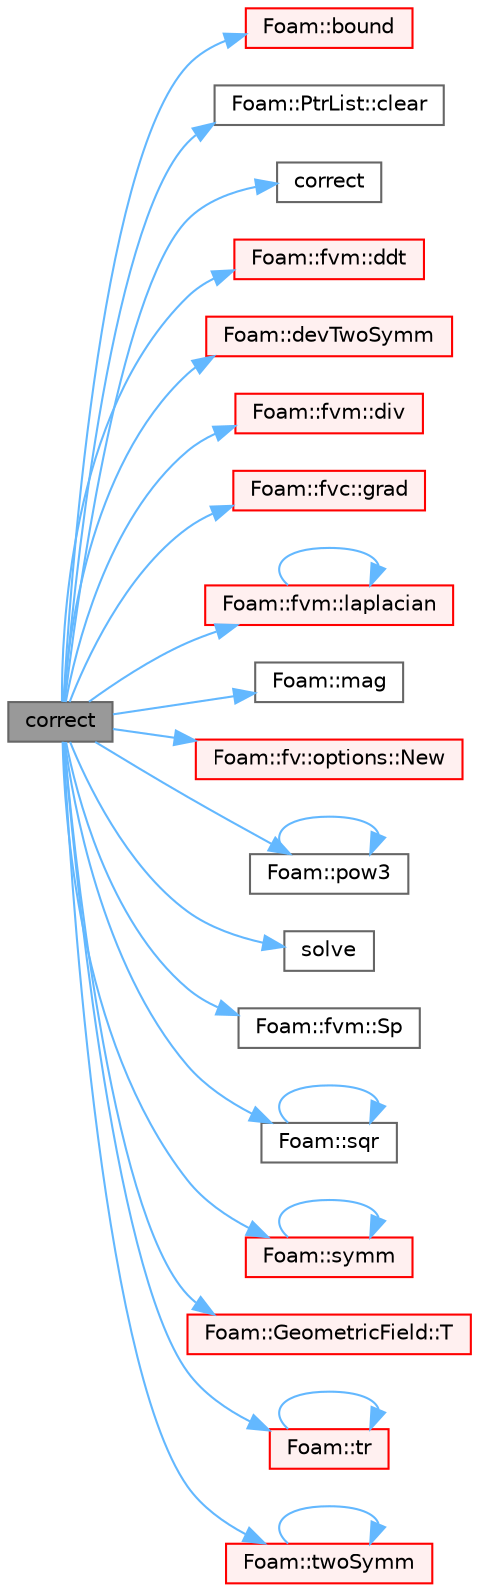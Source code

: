 digraph "correct"
{
 // LATEX_PDF_SIZE
  bgcolor="transparent";
  edge [fontname=Helvetica,fontsize=10,labelfontname=Helvetica,labelfontsize=10];
  node [fontname=Helvetica,fontsize=10,shape=box,height=0.2,width=0.4];
  rankdir="LR";
  Node1 [id="Node000001",label="correct",height=0.2,width=0.4,color="gray40", fillcolor="grey60", style="filled", fontcolor="black",tooltip=" "];
  Node1 -> Node2 [id="edge1_Node000001_Node000002",color="steelblue1",style="solid",tooltip=" "];
  Node2 [id="Node000002",label="Foam::bound",height=0.2,width=0.4,color="red", fillcolor="#FFF0F0", style="filled",URL="$namespaceFoam.html#a334b2a2d0ce7997d360f7a018174a077",tooltip=" "];
  Node1 -> Node29 [id="edge2_Node000001_Node000029",color="steelblue1",style="solid",tooltip=" "];
  Node29 [id="Node000029",label="Foam::PtrList::clear",height=0.2,width=0.4,color="grey40", fillcolor="white", style="filled",URL="$classFoam_1_1PtrList.html#ac8bb3912a3ce86b15842e79d0b421204",tooltip=" "];
  Node1 -> Node30 [id="edge3_Node000001_Node000030",color="steelblue1",style="solid",tooltip=" "];
  Node30 [id="Node000030",label="correct",height=0.2,width=0.4,color="grey40", fillcolor="white", style="filled",URL="$combustion_2chemFoam_2hEqn_8H.html#a8f2ec7df0ad2ec79360a5d964f55de87",tooltip=" "];
  Node1 -> Node31 [id="edge4_Node000001_Node000031",color="steelblue1",style="solid",tooltip=" "];
  Node31 [id="Node000031",label="Foam::fvm::ddt",height=0.2,width=0.4,color="red", fillcolor="#FFF0F0", style="filled",URL="$namespaceFoam_1_1fvm.html#a2d88eca98ab69b84af7ddb96e35f5a44",tooltip=" "];
  Node1 -> Node35 [id="edge5_Node000001_Node000035",color="steelblue1",style="solid",tooltip=" "];
  Node35 [id="Node000035",label="Foam::devTwoSymm",height=0.2,width=0.4,color="red", fillcolor="#FFF0F0", style="filled",URL="$namespaceFoam.html#a436ac343fd8b8cdc7089743c92af9008",tooltip=" "];
  Node1 -> Node40 [id="edge6_Node000001_Node000040",color="steelblue1",style="solid",tooltip=" "];
  Node40 [id="Node000040",label="Foam::fvm::div",height=0.2,width=0.4,color="red", fillcolor="#FFF0F0", style="filled",URL="$namespaceFoam_1_1fvm.html#a058dd4757c11ae656c8d576632b33d25",tooltip=" "];
  Node1 -> Node43 [id="edge7_Node000001_Node000043",color="steelblue1",style="solid",tooltip=" "];
  Node43 [id="Node000043",label="Foam::fvc::grad",height=0.2,width=0.4,color="red", fillcolor="#FFF0F0", style="filled",URL="$namespaceFoam_1_1fvc.html#a094a9cf8cbcd7511778abc82036c8a4b",tooltip=" "];
  Node1 -> Node45 [id="edge8_Node000001_Node000045",color="steelblue1",style="solid",tooltip=" "];
  Node45 [id="Node000045",label="Foam::fvm::laplacian",height=0.2,width=0.4,color="red", fillcolor="#FFF0F0", style="filled",URL="$namespaceFoam_1_1fvm.html#a05679b154654e47e9f1e2fbd2bc0bae0",tooltip=" "];
  Node45 -> Node45 [id="edge9_Node000045_Node000045",color="steelblue1",style="solid",tooltip=" "];
  Node1 -> Node46 [id="edge10_Node000001_Node000046",color="steelblue1",style="solid",tooltip=" "];
  Node46 [id="Node000046",label="Foam::mag",height=0.2,width=0.4,color="grey40", fillcolor="white", style="filled",URL="$namespaceFoam.html#a8ac5b57f98f906c36b8a4e989a77dbba",tooltip=" "];
  Node1 -> Node47 [id="edge11_Node000001_Node000047",color="steelblue1",style="solid",tooltip=" "];
  Node47 [id="Node000047",label="Foam::fv::options::New",height=0.2,width=0.4,color="red", fillcolor="#FFF0F0", style="filled",URL="$classFoam_1_1fv_1_1options.html#a616ee355e53d26b92cf6a39d39f5c594",tooltip=" "];
  Node1 -> Node51 [id="edge12_Node000001_Node000051",color="steelblue1",style="solid",tooltip=" "];
  Node51 [id="Node000051",label="Foam::pow3",height=0.2,width=0.4,color="grey40", fillcolor="white", style="filled",URL="$namespaceFoam.html#a2e8f5d970ee4fb466536c3c46bae91fe",tooltip=" "];
  Node51 -> Node51 [id="edge13_Node000051_Node000051",color="steelblue1",style="solid",tooltip=" "];
  Node1 -> Node52 [id="edge14_Node000001_Node000052",color="steelblue1",style="solid",tooltip=" "];
  Node52 [id="Node000052",label="solve",height=0.2,width=0.4,color="grey40", fillcolor="white", style="filled",URL="$solveBulkSurfactant_8H.html#a4ed43d58a6754059fa012bd273d05e33",tooltip=" "];
  Node1 -> Node53 [id="edge15_Node000001_Node000053",color="steelblue1",style="solid",tooltip=" "];
  Node53 [id="Node000053",label="Foam::fvm::Sp",height=0.2,width=0.4,color="grey40", fillcolor="white", style="filled",URL="$namespaceFoam_1_1fvm.html#af8062d84b43cdfe63a19c1e2e0b6de6a",tooltip=" "];
  Node1 -> Node54 [id="edge16_Node000001_Node000054",color="steelblue1",style="solid",tooltip=" "];
  Node54 [id="Node000054",label="Foam::sqr",height=0.2,width=0.4,color="grey40", fillcolor="white", style="filled",URL="$namespaceFoam.html#a277dc11c581d53826ab5090b08f3b17b",tooltip=" "];
  Node54 -> Node54 [id="edge17_Node000054_Node000054",color="steelblue1",style="solid",tooltip=" "];
  Node1 -> Node55 [id="edge18_Node000001_Node000055",color="steelblue1",style="solid",tooltip=" "];
  Node55 [id="Node000055",label="Foam::symm",height=0.2,width=0.4,color="red", fillcolor="#FFF0F0", style="filled",URL="$namespaceFoam.html#a112755faabb5ff081d7a25a936a1d3c4",tooltip=" "];
  Node55 -> Node55 [id="edge19_Node000055_Node000055",color="steelblue1",style="solid",tooltip=" "];
  Node1 -> Node56 [id="edge20_Node000001_Node000056",color="steelblue1",style="solid",tooltip=" "];
  Node56 [id="Node000056",label="Foam::GeometricField::T",height=0.2,width=0.4,color="red", fillcolor="#FFF0F0", style="filled",URL="$classFoam_1_1GeometricField.html#a3dc255c9d5d35781fe750598ff9e27bd",tooltip=" "];
  Node1 -> Node59 [id="edge21_Node000001_Node000059",color="steelblue1",style="solid",tooltip=" "];
  Node59 [id="Node000059",label="Foam::tr",height=0.2,width=0.4,color="red", fillcolor="#FFF0F0", style="filled",URL="$namespaceFoam.html#a16888f82e1accdb4c88dc9573a1dd02e",tooltip=" "];
  Node59 -> Node59 [id="edge22_Node000059_Node000059",color="steelblue1",style="solid",tooltip=" "];
  Node1 -> Node60 [id="edge23_Node000001_Node000060",color="steelblue1",style="solid",tooltip=" "];
  Node60 [id="Node000060",label="Foam::twoSymm",height=0.2,width=0.4,color="red", fillcolor="#FFF0F0", style="filled",URL="$namespaceFoam.html#a446550beb700669a32e76d9b87d5e043",tooltip=" "];
  Node60 -> Node60 [id="edge24_Node000060_Node000060",color="steelblue1",style="solid",tooltip=" "];
}
